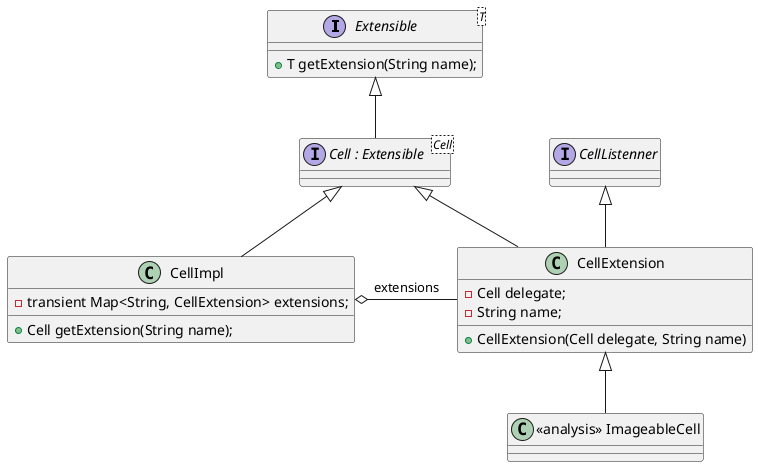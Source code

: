 @startuml core02_01_analysis_cell_delegate.png
    interface Extensible<T> {
        +T getExtension(String name);
    }
    interface "Cell : Extensible<Cell>" as Cell {
    }
    class CellImpl {
        -transient Map<String, CellExtension> extensions;
        +Cell getExtension(String name);
    }
    class CellExtension {
	-Cell delegate;
	-String name;
        +CellExtension(Cell delegate, String name)
    }
    interface CellListenner {
    }
    class "<<analysis>> ImageableCell" as ImageableCell {
    }

    Extensible <|-- Cell

    Cell <|-- CellExtension
    CellListenner <|-- CellExtension

    Cell <|-- CellImpl

    CellImpl o- CellExtension : extensions

    CellExtension <|-- ImageableCell

@enduml

